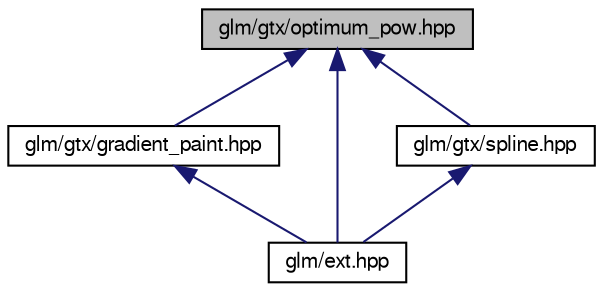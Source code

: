 digraph "glm/gtx/optimum_pow.hpp"
{
  edge [fontname="FreeSans",fontsize="10",labelfontname="FreeSans",labelfontsize="10"];
  node [fontname="FreeSans",fontsize="10",shape=record];
  Node1 [label="glm/gtx/optimum_pow.hpp",height=0.2,width=0.4,color="black", fillcolor="grey75", style="filled" fontcolor="black"];
  Node1 -> Node2 [dir="back",color="midnightblue",fontsize="10",style="solid",fontname="FreeSans"];
  Node2 [label="glm/gtx/gradient_paint.hpp",height=0.2,width=0.4,color="black", fillcolor="white", style="filled",URL="$dd/de9/gradient__paint_8hpp.html"];
  Node2 -> Node3 [dir="back",color="midnightblue",fontsize="10",style="solid",fontname="FreeSans"];
  Node3 [label="glm/ext.hpp",height=0.2,width=0.4,color="black", fillcolor="white", style="filled",URL="$d5/da8/ext_8hpp.html"];
  Node1 -> Node3 [dir="back",color="midnightblue",fontsize="10",style="solid",fontname="FreeSans"];
  Node1 -> Node4 [dir="back",color="midnightblue",fontsize="10",style="solid",fontname="FreeSans"];
  Node4 [label="glm/gtx/spline.hpp",height=0.2,width=0.4,color="black", fillcolor="white", style="filled",URL="$d9/d05/spline_8hpp.html"];
  Node4 -> Node3 [dir="back",color="midnightblue",fontsize="10",style="solid",fontname="FreeSans"];
}
